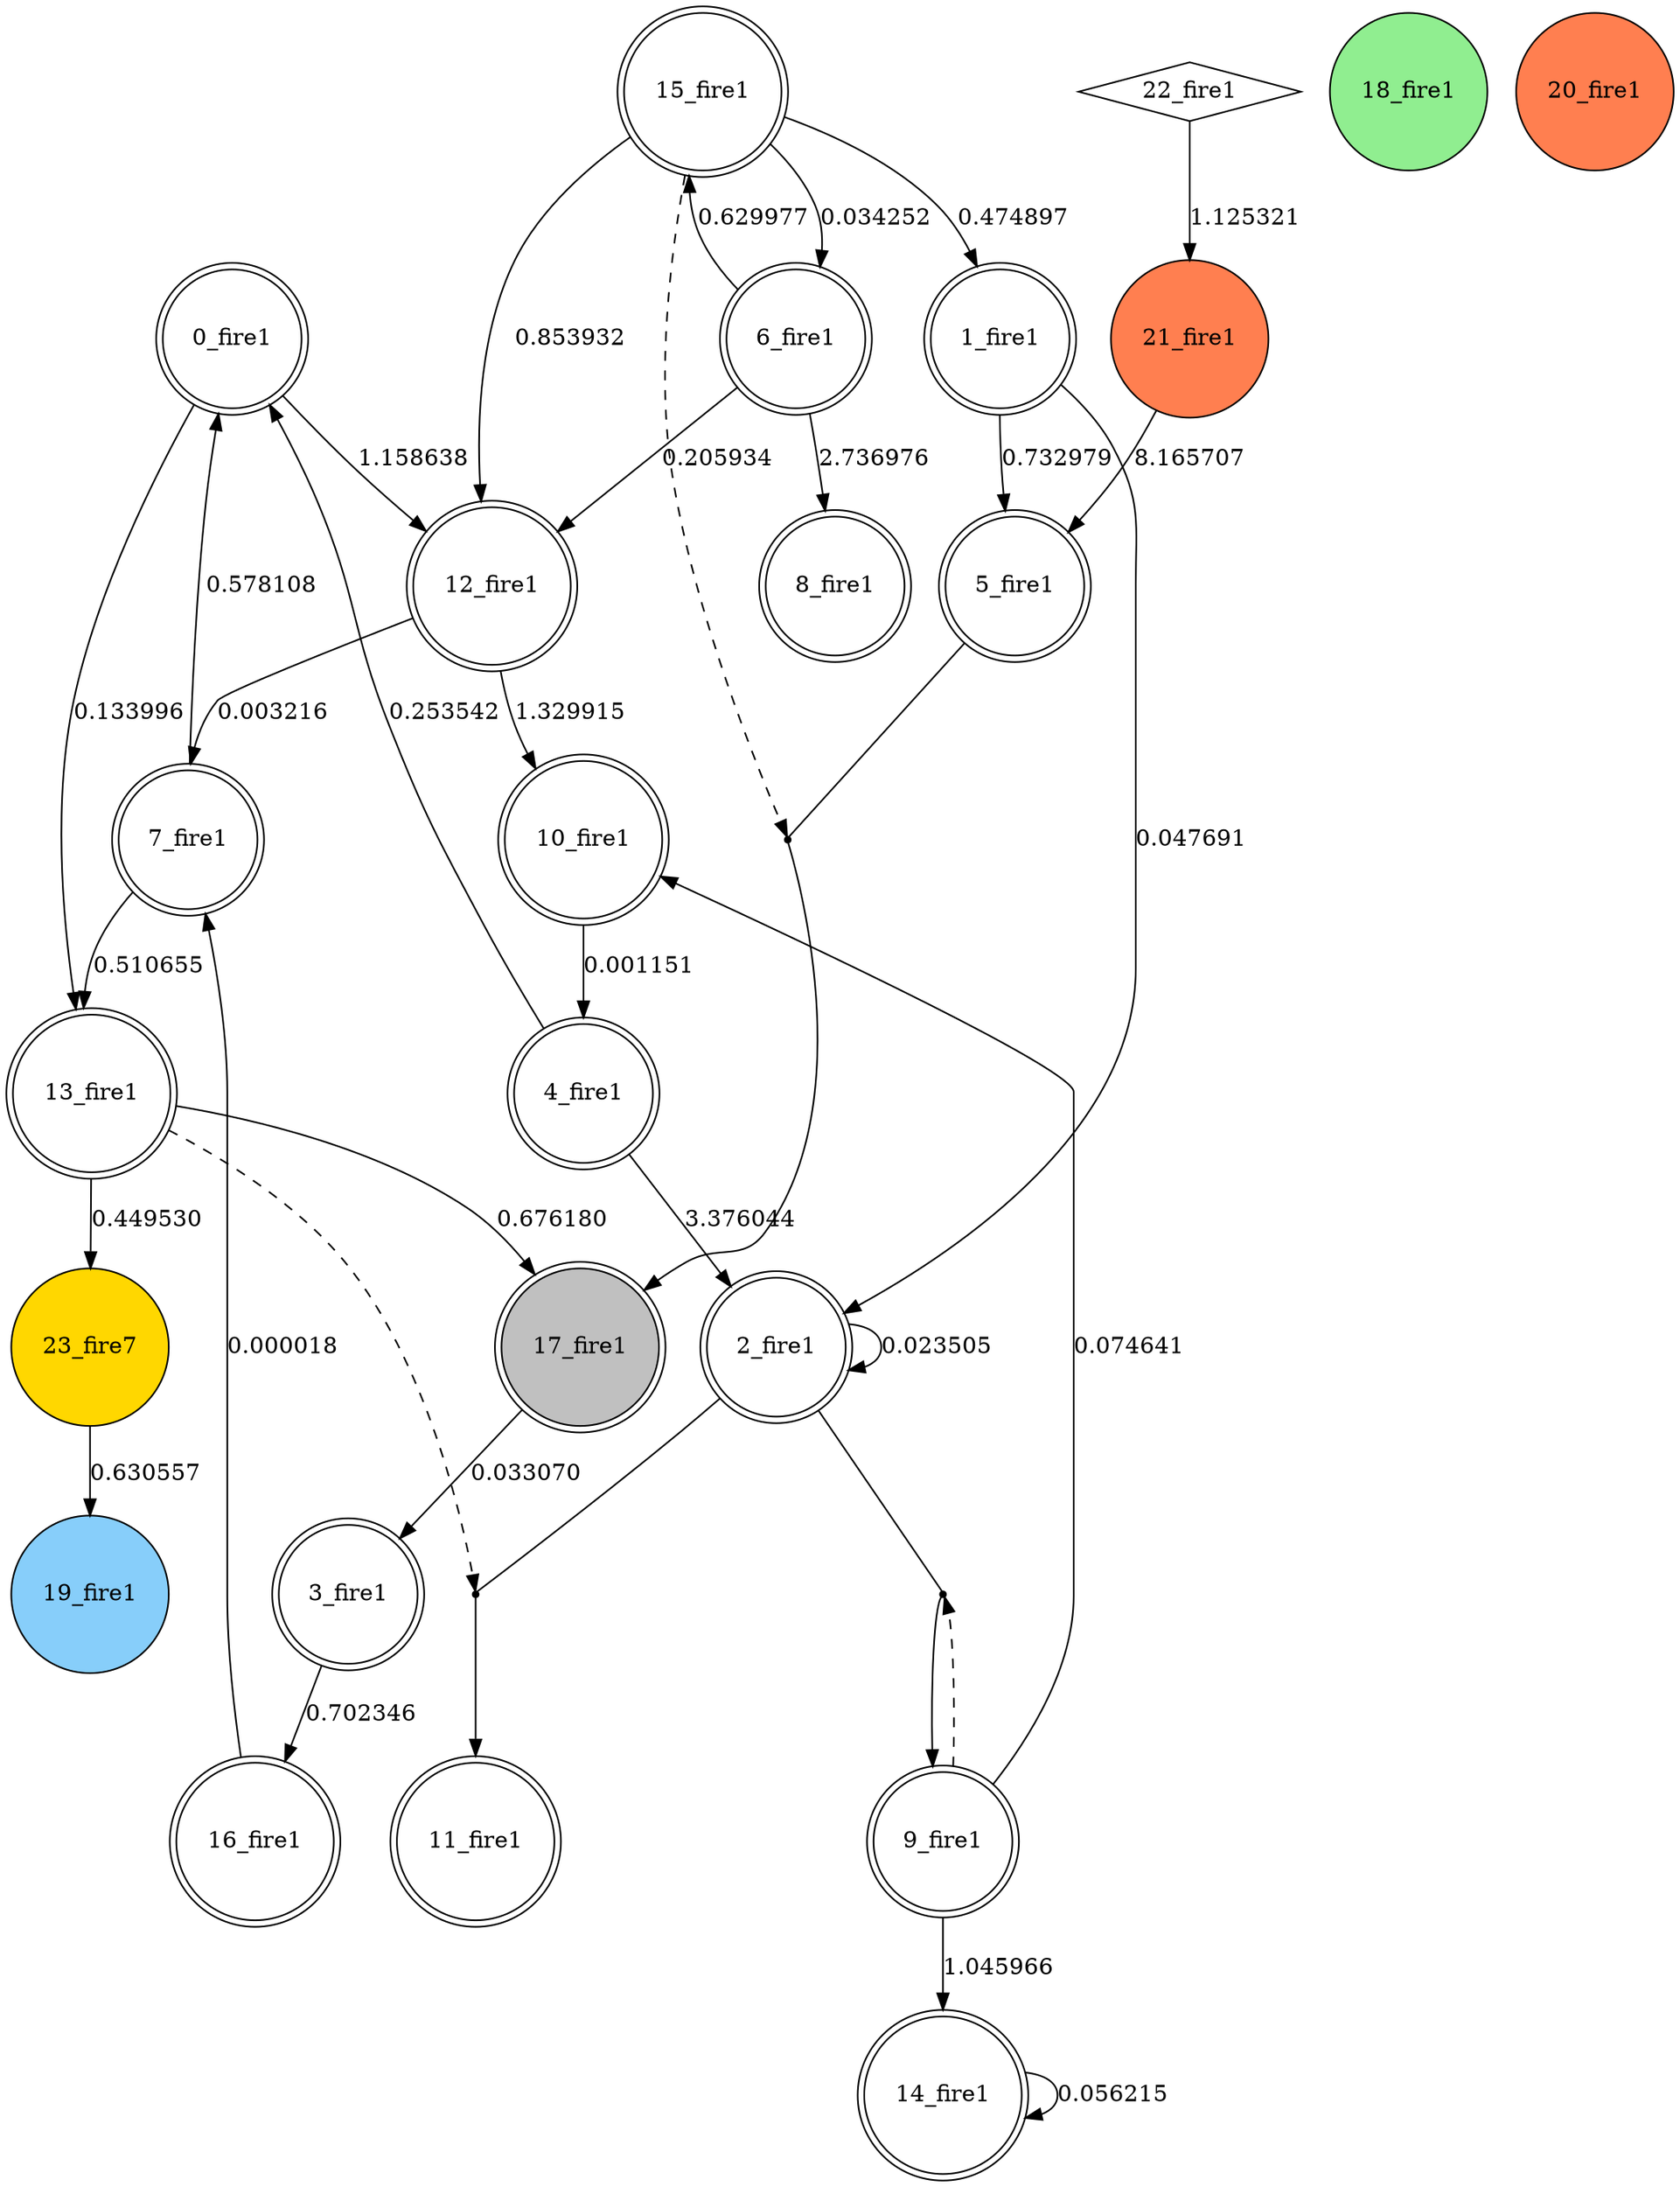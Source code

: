 digraph G {
 node[shape = circle]
0 [label="0_fire1",shape=doublecircle]
1 [label="1_fire1",shape=doublecircle]
2 [label="2_fire1",shape=doublecircle]
3 [label="3_fire1",shape=doublecircle]
4 [label="4_fire1",shape=doublecircle]
5 [label="5_fire1",shape=doublecircle]
6 [label="6_fire1",shape=doublecircle]
7 [label="7_fire1",shape=doublecircle]
8 [label="8_fire1",shape=doublecircle]
9 [label="9_fire1",shape=doublecircle]
10 [label="10_fire1",shape=doublecircle]
11 [label="11_fire1",shape=doublecircle]
12 [label="12_fire1",shape=doublecircle]
13 [label="13_fire1",shape=doublecircle]
14 [label="14_fire1",shape=doublecircle]
15 [label="15_fire1",shape=doublecircle]
16 [label="16_fire1",shape=doublecircle]
17 [label="17_fire1",shape=doublecircle, style=filled, fillcolor=gray]
18 [label="18_fire1",style=filled, fillcolor=lightgreen]
19 [label="19_fire1",style=filled, fillcolor=lightskyblue]
20 [label="20_fire1",style=filled, fillcolor=coral]
21 [label="21_fire1",style=filled, fillcolor=coral]
22 [label="22_fire1",shape=diamond]
23 [label="23_fire7",style=filled, fillcolor=gold]
24 [shape=point, label=""]
15 -> 24 [style=dashed] 
5 -> 24 [dir=none]
24 -> 17 
15 -> 6 [label="0.034252"]
9 -> 14 [label="1.045966"]
25 [shape=point, label=""]
13 -> 25 [style=dashed] 
2 -> 25 [dir=none]
25 -> 11 
21 -> 5 [label="8.165707"]
1 -> 5 [label="0.732979"]
15 -> 1 [label="0.474897"]
2 -> 2 [label="0.023505"]
14 -> 14 [label="0.056215"]
16 -> 7 [label="0.000018"]
0 -> 13 [label="0.133996"]
7 -> 13 [label="0.510655"]
13 -> 17 [label="0.676180"]
3 -> 16 [label="0.702346"]
26 [shape=point, label=""]
9 -> 26 [style=dashed] 
2 -> 26 [dir=none]
26 -> 9 
4 -> 2 [label="3.376044"]
6 -> 8 [label="2.736976"]
22 -> 21 [label="1.125321"]
7 -> 0 [label="0.578108"]
10 -> 4 [label="0.001151"]
17 -> 3 [label="0.033070"]
6 -> 12 [label="0.205934"]
1 -> 2 [label="0.047691"]
12 -> 10 [label="1.329915"]
0 -> 12 [label="1.158638"]
13 -> 23 [label="0.449530"]
12 -> 7 [label="0.003216"]
4 -> 0 [label="0.253542"]
9 -> 10 [label="0.074641"]
15 -> 12 [label="0.853932"]
23 -> 19 [label="0.630557"]
6 -> 15 [label="0.629977"]
}
